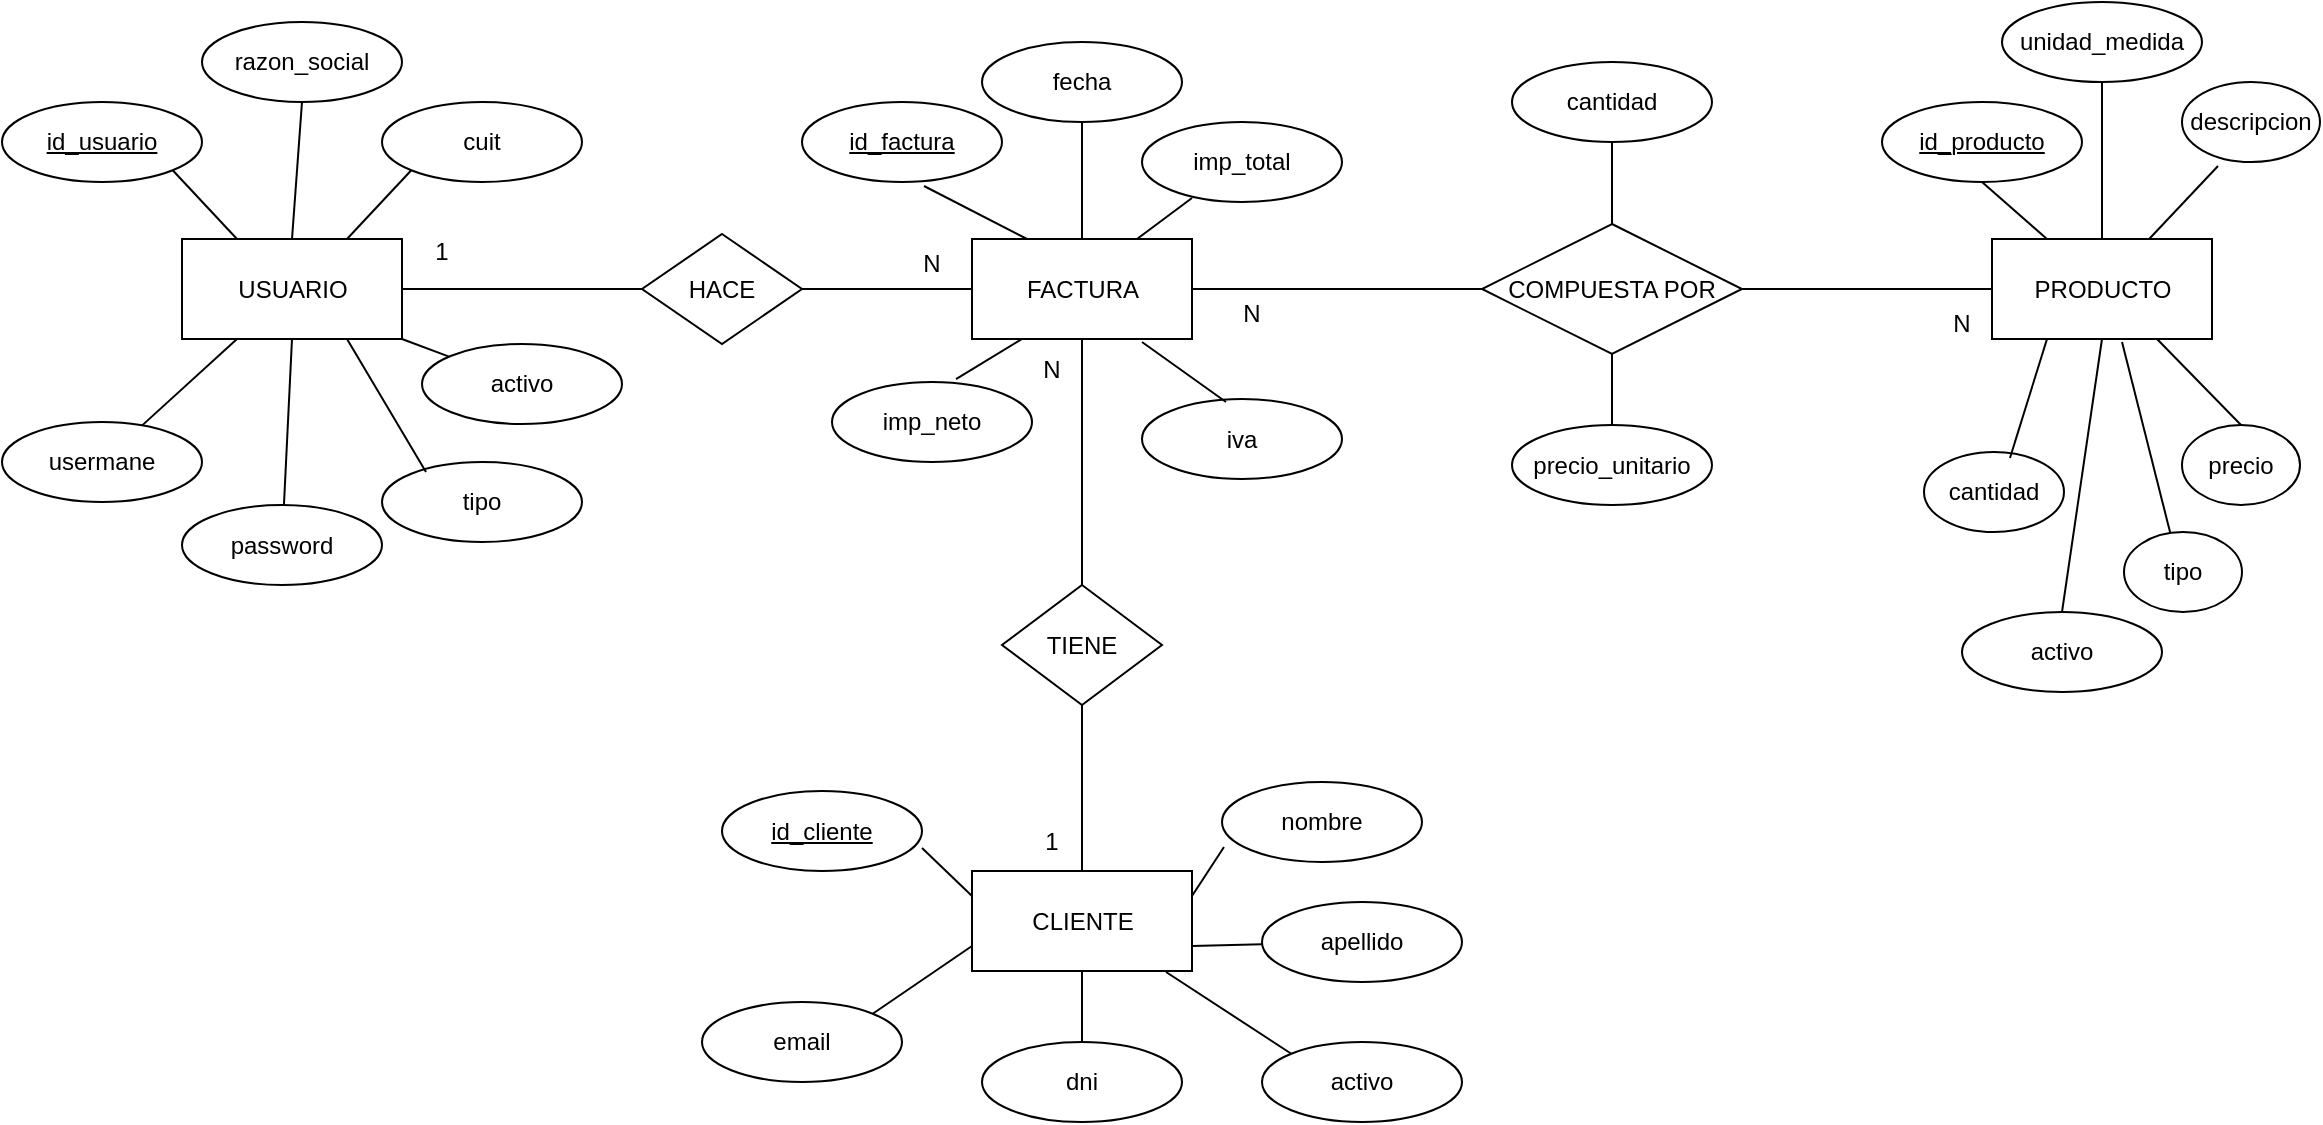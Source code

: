 <mxfile version="22.0.3" type="device" pages="2">
  <diagram id="7ZUw3-nz7Id0MPlwB87d" name="DER">
    <mxGraphModel dx="1655" dy="1657" grid="1" gridSize="10" guides="1" tooltips="1" connect="1" arrows="1" fold="1" page="1" pageScale="1" pageWidth="1169" pageHeight="827" math="0" shadow="0">
      <root>
        <mxCell id="0" />
        <mxCell id="1" parent="0" />
        <mxCell id="vpyvZQCA5kQbZ2K2rofk-1" value="FACTURA" style="html=1;" parent="1" vertex="1">
          <mxGeometry x="495" y="-591.5" width="110" height="50" as="geometry" />
        </mxCell>
        <mxCell id="vpyvZQCA5kQbZ2K2rofk-2" value="CLIENTE" style="html=1;" parent="1" vertex="1">
          <mxGeometry x="495" y="-275.5" width="110" height="50" as="geometry" />
        </mxCell>
        <mxCell id="vpyvZQCA5kQbZ2K2rofk-3" value="USUARIO" style="html=1;" parent="1" vertex="1">
          <mxGeometry x="100" y="-591.5" width="110" height="50" as="geometry" />
        </mxCell>
        <mxCell id="vpyvZQCA5kQbZ2K2rofk-4" value="PRODUCTO" style="html=1;" parent="1" vertex="1">
          <mxGeometry x="1005" y="-591.5" width="110" height="50" as="geometry" />
        </mxCell>
        <mxCell id="FToeubQnYS6d0m1Xm-hV-6" value="HACE" style="rhombus;whiteSpace=wrap;html=1;" vertex="1" parent="1">
          <mxGeometry x="330" y="-594" width="80" height="55" as="geometry" />
        </mxCell>
        <mxCell id="FToeubQnYS6d0m1Xm-hV-7" value="TIENE" style="rhombus;whiteSpace=wrap;html=1;" vertex="1" parent="1">
          <mxGeometry x="510" y="-418.5" width="80" height="60" as="geometry" />
        </mxCell>
        <mxCell id="FToeubQnYS6d0m1Xm-hV-8" value="COMPUESTA POR" style="rhombus;whiteSpace=wrap;html=1;" vertex="1" parent="1">
          <mxGeometry x="750" y="-599" width="130" height="65" as="geometry" />
        </mxCell>
        <mxCell id="FToeubQnYS6d0m1Xm-hV-11" value="" style="endArrow=none;html=1;rounded=0;exitX=1;exitY=0.5;exitDx=0;exitDy=0;entryX=0;entryY=0.5;entryDx=0;entryDy=0;" edge="1" parent="1" source="vpyvZQCA5kQbZ2K2rofk-3" target="FToeubQnYS6d0m1Xm-hV-6">
          <mxGeometry width="50" height="50" relative="1" as="geometry">
            <mxPoint x="690" y="-471.5" as="sourcePoint" />
            <mxPoint x="740" y="-521.5" as="targetPoint" />
          </mxGeometry>
        </mxCell>
        <mxCell id="FToeubQnYS6d0m1Xm-hV-12" value="" style="endArrow=none;html=1;rounded=0;exitX=1;exitY=0.5;exitDx=0;exitDy=0;entryX=0;entryY=0.5;entryDx=0;entryDy=0;" edge="1" parent="1" source="FToeubQnYS6d0m1Xm-hV-6" target="vpyvZQCA5kQbZ2K2rofk-1">
          <mxGeometry width="50" height="50" relative="1" as="geometry">
            <mxPoint x="405" y="-534" as="sourcePoint" />
            <mxPoint x="485" y="-534" as="targetPoint" />
          </mxGeometry>
        </mxCell>
        <mxCell id="FToeubQnYS6d0m1Xm-hV-13" value="" style="endArrow=none;html=1;rounded=0;exitX=1;exitY=0.5;exitDx=0;exitDy=0;entryX=0;entryY=0.5;entryDx=0;entryDy=0;" edge="1" parent="1" source="vpyvZQCA5kQbZ2K2rofk-1" target="FToeubQnYS6d0m1Xm-hV-8">
          <mxGeometry width="50" height="50" relative="1" as="geometry">
            <mxPoint x="555" y="-511.5" as="sourcePoint" />
            <mxPoint x="635" y="-511.5" as="targetPoint" />
          </mxGeometry>
        </mxCell>
        <mxCell id="FToeubQnYS6d0m1Xm-hV-17" value="" style="endArrow=none;html=1;rounded=0;exitX=0.5;exitY=1;exitDx=0;exitDy=0;entryX=0.5;entryY=0;entryDx=0;entryDy=0;" edge="1" parent="1" source="vpyvZQCA5kQbZ2K2rofk-1" target="FToeubQnYS6d0m1Xm-hV-7">
          <mxGeometry width="50" height="50" relative="1" as="geometry">
            <mxPoint x="370" y="-501.5" as="sourcePoint" />
            <mxPoint x="450" y="-501.5" as="targetPoint" />
          </mxGeometry>
        </mxCell>
        <mxCell id="FToeubQnYS6d0m1Xm-hV-18" value="" style="endArrow=none;html=1;rounded=0;exitX=0.5;exitY=1;exitDx=0;exitDy=0;entryX=0.5;entryY=0;entryDx=0;entryDy=0;" edge="1" parent="1" source="FToeubQnYS6d0m1Xm-hV-7" target="vpyvZQCA5kQbZ2K2rofk-2">
          <mxGeometry width="50" height="50" relative="1" as="geometry">
            <mxPoint x="365" y="-387" as="sourcePoint" />
            <mxPoint x="445" y="-387" as="targetPoint" />
          </mxGeometry>
        </mxCell>
        <mxCell id="FToeubQnYS6d0m1Xm-hV-20" value="1" style="text;html=1;strokeColor=none;fillColor=none;align=center;verticalAlign=middle;whiteSpace=wrap;rounded=0;" vertex="1" parent="1">
          <mxGeometry x="200" y="-600" width="60" height="30" as="geometry" />
        </mxCell>
        <mxCell id="FToeubQnYS6d0m1Xm-hV-21" value="N" style="text;html=1;strokeColor=none;fillColor=none;align=center;verticalAlign=middle;whiteSpace=wrap;rounded=0;" vertex="1" parent="1">
          <mxGeometry x="445" y="-594" width="60" height="30" as="geometry" />
        </mxCell>
        <mxCell id="FToeubQnYS6d0m1Xm-hV-22" value="1" style="text;html=1;strokeColor=none;fillColor=none;align=center;verticalAlign=middle;whiteSpace=wrap;rounded=0;" vertex="1" parent="1">
          <mxGeometry x="505" y="-305.5" width="60" height="30" as="geometry" />
        </mxCell>
        <mxCell id="FToeubQnYS6d0m1Xm-hV-25" value="N" style="text;html=1;strokeColor=none;fillColor=none;align=center;verticalAlign=middle;whiteSpace=wrap;rounded=0;" vertex="1" parent="1">
          <mxGeometry x="505" y="-541.5" width="60" height="30" as="geometry" />
        </mxCell>
        <mxCell id="FToeubQnYS6d0m1Xm-hV-26" value="N" style="text;html=1;strokeColor=none;fillColor=none;align=center;verticalAlign=middle;whiteSpace=wrap;rounded=0;" vertex="1" parent="1">
          <mxGeometry x="960" y="-564" width="60" height="30" as="geometry" />
        </mxCell>
        <mxCell id="FToeubQnYS6d0m1Xm-hV-28" value="" style="endArrow=none;html=1;rounded=0;exitX=1;exitY=0.5;exitDx=0;exitDy=0;entryX=0;entryY=0.5;entryDx=0;entryDy=0;" edge="1" parent="1" source="FToeubQnYS6d0m1Xm-hV-8" target="vpyvZQCA5kQbZ2K2rofk-4">
          <mxGeometry width="50" height="50" relative="1" as="geometry">
            <mxPoint x="790" y="-542.5" as="sourcePoint" />
            <mxPoint x="870" y="-542.5" as="targetPoint" />
          </mxGeometry>
        </mxCell>
        <mxCell id="FToeubQnYS6d0m1Xm-hV-29" value="N" style="text;html=1;strokeColor=none;fillColor=none;align=center;verticalAlign=middle;whiteSpace=wrap;rounded=0;" vertex="1" parent="1">
          <mxGeometry x="605" y="-569" width="60" height="30" as="geometry" />
        </mxCell>
        <mxCell id="uPW4fH39tkfDHg7v49cV-1" value="tipo" style="ellipse;whiteSpace=wrap;html=1;align=center;" vertex="1" parent="1">
          <mxGeometry x="200" y="-480" width="100" height="40" as="geometry" />
        </mxCell>
        <mxCell id="uPW4fH39tkfDHg7v49cV-2" value="id_usuario" style="ellipse;whiteSpace=wrap;html=1;align=center;fontStyle=4;" vertex="1" parent="1">
          <mxGeometry x="10" y="-660" width="100" height="40" as="geometry" />
        </mxCell>
        <mxCell id="uPW4fH39tkfDHg7v49cV-3" value="password" style="ellipse;whiteSpace=wrap;html=1;align=center;" vertex="1" parent="1">
          <mxGeometry x="100" y="-458.5" width="100" height="40" as="geometry" />
        </mxCell>
        <mxCell id="uPW4fH39tkfDHg7v49cV-4" value="usermane" style="ellipse;whiteSpace=wrap;html=1;align=center;" vertex="1" parent="1">
          <mxGeometry x="10" y="-500" width="100" height="40" as="geometry" />
        </mxCell>
        <mxCell id="uPW4fH39tkfDHg7v49cV-5" value="cuit" style="ellipse;whiteSpace=wrap;html=1;align=center;" vertex="1" parent="1">
          <mxGeometry x="200" y="-660" width="100" height="40" as="geometry" />
        </mxCell>
        <mxCell id="uPW4fH39tkfDHg7v49cV-6" value="razon_social" style="ellipse;whiteSpace=wrap;html=1;align=center;" vertex="1" parent="1">
          <mxGeometry x="110" y="-700" width="100" height="40" as="geometry" />
        </mxCell>
        <mxCell id="uPW4fH39tkfDHg7v49cV-7" value="" style="endArrow=none;html=1;rounded=0;exitX=1;exitY=1;exitDx=0;exitDy=0;entryX=0.25;entryY=0;entryDx=0;entryDy=0;" edge="1" parent="1" source="uPW4fH39tkfDHg7v49cV-2" target="vpyvZQCA5kQbZ2K2rofk-3">
          <mxGeometry relative="1" as="geometry">
            <mxPoint x="30" y="-511.5" as="sourcePoint" />
            <mxPoint x="190" y="-511.5" as="targetPoint" />
          </mxGeometry>
        </mxCell>
        <mxCell id="uPW4fH39tkfDHg7v49cV-8" value="" style="endArrow=none;html=1;rounded=0;exitX=0.25;exitY=1;exitDx=0;exitDy=0;" edge="1" parent="1" source="vpyvZQCA5kQbZ2K2rofk-3" target="uPW4fH39tkfDHg7v49cV-4">
          <mxGeometry relative="1" as="geometry">
            <mxPoint x="40" y="-310" as="sourcePoint" />
            <mxPoint x="200" y="-310" as="targetPoint" />
          </mxGeometry>
        </mxCell>
        <mxCell id="uPW4fH39tkfDHg7v49cV-9" value="" style="endArrow=none;html=1;rounded=0;exitX=0.5;exitY=1;exitDx=0;exitDy=0;" edge="1" parent="1" source="vpyvZQCA5kQbZ2K2rofk-3" target="uPW4fH39tkfDHg7v49cV-3">
          <mxGeometry relative="1" as="geometry">
            <mxPoint x="50" y="-300" as="sourcePoint" />
            <mxPoint x="210" y="-300" as="targetPoint" />
          </mxGeometry>
        </mxCell>
        <mxCell id="uPW4fH39tkfDHg7v49cV-10" value="" style="endArrow=none;html=1;rounded=0;exitX=0.75;exitY=1;exitDx=0;exitDy=0;entryX=0.22;entryY=0.125;entryDx=0;entryDy=0;entryPerimeter=0;" edge="1" parent="1" source="vpyvZQCA5kQbZ2K2rofk-3" target="uPW4fH39tkfDHg7v49cV-1">
          <mxGeometry relative="1" as="geometry">
            <mxPoint x="60" y="-290" as="sourcePoint" />
            <mxPoint x="220" y="-290" as="targetPoint" />
          </mxGeometry>
        </mxCell>
        <mxCell id="uPW4fH39tkfDHg7v49cV-11" value="" style="endArrow=none;html=1;rounded=0;exitX=0.25;exitY=0.95;exitDx=0;exitDy=0;exitPerimeter=0;entryX=0.75;entryY=0;entryDx=0;entryDy=0;" edge="1" parent="1" source="uPW4fH39tkfDHg7v49cV-15" target="vpyvZQCA5kQbZ2K2rofk-1">
          <mxGeometry relative="1" as="geometry">
            <mxPoint x="70" y="-280" as="sourcePoint" />
            <mxPoint x="230" y="-280" as="targetPoint" />
          </mxGeometry>
        </mxCell>
        <mxCell id="uPW4fH39tkfDHg7v49cV-12" value="" style="endArrow=none;html=1;rounded=0;exitX=0.5;exitY=1;exitDx=0;exitDy=0;entryX=0.5;entryY=0;entryDx=0;entryDy=0;" edge="1" parent="1" source="uPW4fH39tkfDHg7v49cV-6" target="vpyvZQCA5kQbZ2K2rofk-3">
          <mxGeometry relative="1" as="geometry">
            <mxPoint x="105" y="-626" as="sourcePoint" />
            <mxPoint x="148" y="-579" as="targetPoint" />
          </mxGeometry>
        </mxCell>
        <mxCell id="uPW4fH39tkfDHg7v49cV-13" value="" style="endArrow=none;html=1;rounded=0;exitX=0;exitY=1;exitDx=0;exitDy=0;entryX=0.75;entryY=0;entryDx=0;entryDy=0;" edge="1" parent="1" source="uPW4fH39tkfDHg7v49cV-5" target="vpyvZQCA5kQbZ2K2rofk-3">
          <mxGeometry relative="1" as="geometry">
            <mxPoint x="170" y="-660" as="sourcePoint" />
            <mxPoint x="165" y="-581" as="targetPoint" />
          </mxGeometry>
        </mxCell>
        <mxCell id="uPW4fH39tkfDHg7v49cV-14" value="id_factura" style="ellipse;whiteSpace=wrap;html=1;align=center;fontStyle=4;" vertex="1" parent="1">
          <mxGeometry x="410" y="-660" width="100" height="40" as="geometry" />
        </mxCell>
        <mxCell id="uPW4fH39tkfDHg7v49cV-15" value="imp_total" style="ellipse;whiteSpace=wrap;html=1;align=center;" vertex="1" parent="1">
          <mxGeometry x="580" y="-650" width="100" height="40" as="geometry" />
        </mxCell>
        <mxCell id="uPW4fH39tkfDHg7v49cV-17" value="precio_unitario" style="ellipse;whiteSpace=wrap;html=1;align=center;" vertex="1" parent="1">
          <mxGeometry x="765" y="-498.5" width="100" height="40" as="geometry" />
        </mxCell>
        <mxCell id="uPW4fH39tkfDHg7v49cV-18" value="id_producto" style="ellipse;whiteSpace=wrap;html=1;align=center;fontStyle=4;" vertex="1" parent="1">
          <mxGeometry x="950" y="-660" width="100" height="40" as="geometry" />
        </mxCell>
        <mxCell id="uPW4fH39tkfDHg7v49cV-20" value="id_cliente" style="ellipse;whiteSpace=wrap;html=1;align=center;fontStyle=4;" vertex="1" parent="1">
          <mxGeometry x="370" y="-315.5" width="100" height="40" as="geometry" />
        </mxCell>
        <mxCell id="uPW4fH39tkfDHg7v49cV-21" value="nombre" style="ellipse;whiteSpace=wrap;html=1;align=center;" vertex="1" parent="1">
          <mxGeometry x="620" y="-320" width="100" height="40" as="geometry" />
        </mxCell>
        <mxCell id="uPW4fH39tkfDHg7v49cV-23" value="fecha" style="ellipse;whiteSpace=wrap;html=1;align=center;" vertex="1" parent="1">
          <mxGeometry x="500" y="-690" width="100" height="40" as="geometry" />
        </mxCell>
        <mxCell id="uPW4fH39tkfDHg7v49cV-24" value="iva" style="ellipse;whiteSpace=wrap;html=1;align=center;" vertex="1" parent="1">
          <mxGeometry x="580" y="-511.5" width="100" height="40" as="geometry" />
        </mxCell>
        <mxCell id="uPW4fH39tkfDHg7v49cV-25" value="imp_neto" style="ellipse;whiteSpace=wrap;html=1;align=center;" vertex="1" parent="1">
          <mxGeometry x="425" y="-520" width="100" height="40" as="geometry" />
        </mxCell>
        <mxCell id="uPW4fH39tkfDHg7v49cV-26" value="" style="endArrow=none;html=1;rounded=0;exitX=0.61;exitY=1.05;exitDx=0;exitDy=0;exitPerimeter=0;entryX=0.25;entryY=0;entryDx=0;entryDy=0;" edge="1" parent="1" source="uPW4fH39tkfDHg7v49cV-14" target="vpyvZQCA5kQbZ2K2rofk-1">
          <mxGeometry relative="1" as="geometry">
            <mxPoint x="80" y="-270" as="sourcePoint" />
            <mxPoint x="240" y="-270" as="targetPoint" />
          </mxGeometry>
        </mxCell>
        <mxCell id="uPW4fH39tkfDHg7v49cV-27" value="" style="endArrow=none;html=1;rounded=0;exitX=0.5;exitY=1;exitDx=0;exitDy=0;entryX=0.5;entryY=0;entryDx=0;entryDy=0;" edge="1" parent="1" source="uPW4fH39tkfDHg7v49cV-23" target="vpyvZQCA5kQbZ2K2rofk-1">
          <mxGeometry relative="1" as="geometry">
            <mxPoint x="90" y="-260" as="sourcePoint" />
            <mxPoint x="560" y="-590" as="targetPoint" />
          </mxGeometry>
        </mxCell>
        <mxCell id="uPW4fH39tkfDHg7v49cV-28" value="" style="endArrow=none;html=1;rounded=0;entryX=0.25;entryY=0;entryDx=0;entryDy=0;exitX=0.62;exitY=-0.037;exitDx=0;exitDy=0;exitPerimeter=0;" edge="1" parent="1" source="uPW4fH39tkfDHg7v49cV-25" target="FToeubQnYS6d0m1Xm-hV-25">
          <mxGeometry relative="1" as="geometry">
            <mxPoint x="100" y="-250" as="sourcePoint" />
            <mxPoint x="260" y="-250" as="targetPoint" />
          </mxGeometry>
        </mxCell>
        <mxCell id="uPW4fH39tkfDHg7v49cV-29" value="" style="endArrow=none;html=1;rounded=0;entryX=0.42;entryY=0.038;entryDx=0;entryDy=0;entryPerimeter=0;" edge="1" parent="1" target="uPW4fH39tkfDHg7v49cV-24">
          <mxGeometry relative="1" as="geometry">
            <mxPoint x="580" y="-540" as="sourcePoint" />
            <mxPoint x="270" y="-240" as="targetPoint" />
          </mxGeometry>
        </mxCell>
        <mxCell id="uPW4fH39tkfDHg7v49cV-30" value="" style="endArrow=none;html=1;rounded=0;exitX=1;exitY=0.713;exitDx=0;exitDy=0;exitPerimeter=0;entryX=0;entryY=0.25;entryDx=0;entryDy=0;" edge="1" parent="1" source="uPW4fH39tkfDHg7v49cV-20" target="vpyvZQCA5kQbZ2K2rofk-2">
          <mxGeometry relative="1" as="geometry">
            <mxPoint x="120" y="-230" as="sourcePoint" />
            <mxPoint x="280" y="-230" as="targetPoint" />
          </mxGeometry>
        </mxCell>
        <mxCell id="uPW4fH39tkfDHg7v49cV-31" value="apellido" style="ellipse;whiteSpace=wrap;html=1;align=center;" vertex="1" parent="1">
          <mxGeometry x="640" y="-260" width="100" height="40" as="geometry" />
        </mxCell>
        <mxCell id="uPW4fH39tkfDHg7v49cV-32" value="dni" style="ellipse;whiteSpace=wrap;html=1;align=center;" vertex="1" parent="1">
          <mxGeometry x="500" y="-190" width="100" height="40" as="geometry" />
        </mxCell>
        <mxCell id="uPW4fH39tkfDHg7v49cV-33" value="email" style="ellipse;whiteSpace=wrap;html=1;align=center;" vertex="1" parent="1">
          <mxGeometry x="360" y="-210" width="100" height="40" as="geometry" />
        </mxCell>
        <mxCell id="uPW4fH39tkfDHg7v49cV-34" value="" style="endArrow=none;html=1;rounded=0;exitX=0.01;exitY=0.813;exitDx=0;exitDy=0;exitPerimeter=0;entryX=1;entryY=0.25;entryDx=0;entryDy=0;" edge="1" parent="1" source="uPW4fH39tkfDHg7v49cV-21" target="vpyvZQCA5kQbZ2K2rofk-2">
          <mxGeometry relative="1" as="geometry">
            <mxPoint x="130" y="-220" as="sourcePoint" />
            <mxPoint x="290" y="-220" as="targetPoint" />
          </mxGeometry>
        </mxCell>
        <mxCell id="uPW4fH39tkfDHg7v49cV-35" value="" style="endArrow=none;html=1;rounded=0;exitX=0.5;exitY=1;exitDx=0;exitDy=0;entryX=0.5;entryY=0;entryDx=0;entryDy=0;" edge="1" parent="1" source="vpyvZQCA5kQbZ2K2rofk-2" target="uPW4fH39tkfDHg7v49cV-32">
          <mxGeometry relative="1" as="geometry">
            <mxPoint x="140" y="-210" as="sourcePoint" />
            <mxPoint x="300" y="-210" as="targetPoint" />
          </mxGeometry>
        </mxCell>
        <mxCell id="uPW4fH39tkfDHg7v49cV-36" value="" style="endArrow=none;html=1;rounded=0;exitX=1;exitY=0.75;exitDx=0;exitDy=0;" edge="1" parent="1" source="vpyvZQCA5kQbZ2K2rofk-2" target="uPW4fH39tkfDHg7v49cV-31">
          <mxGeometry relative="1" as="geometry">
            <mxPoint x="150" y="-200" as="sourcePoint" />
            <mxPoint x="310" y="-200" as="targetPoint" />
          </mxGeometry>
        </mxCell>
        <mxCell id="uPW4fH39tkfDHg7v49cV-37" value="" style="endArrow=none;html=1;rounded=0;exitX=1;exitY=1;exitDx=0;exitDy=0;" edge="1" parent="1" source="vpyvZQCA5kQbZ2K2rofk-3" target="uPW4fH39tkfDHg7v49cV-41">
          <mxGeometry relative="1" as="geometry">
            <mxPoint x="160" y="-190" as="sourcePoint" />
            <mxPoint x="320" y="-190" as="targetPoint" />
          </mxGeometry>
        </mxCell>
        <mxCell id="uPW4fH39tkfDHg7v49cV-38" value="" style="endArrow=none;html=1;rounded=0;entryX=0;entryY=0;entryDx=0;entryDy=0;exitX=0.882;exitY=1.01;exitDx=0;exitDy=0;exitPerimeter=0;" edge="1" parent="1" source="vpyvZQCA5kQbZ2K2rofk-2" target="uPW4fH39tkfDHg7v49cV-42">
          <mxGeometry relative="1" as="geometry">
            <mxPoint x="590" y="-200" as="sourcePoint" />
            <mxPoint x="330" y="-180" as="targetPoint" />
          </mxGeometry>
        </mxCell>
        <mxCell id="uPW4fH39tkfDHg7v49cV-39" value="" style="endArrow=none;html=1;rounded=0;exitX=0.5;exitY=1;exitDx=0;exitDy=0;entryX=0.5;entryY=0;entryDx=0;entryDy=0;" edge="1" parent="1" source="FToeubQnYS6d0m1Xm-hV-8" target="uPW4fH39tkfDHg7v49cV-17">
          <mxGeometry relative="1" as="geometry">
            <mxPoint x="800" y="-200" as="sourcePoint" />
            <mxPoint x="960" y="-200" as="targetPoint" />
          </mxGeometry>
        </mxCell>
        <mxCell id="uPW4fH39tkfDHg7v49cV-40" value="" style="endArrow=none;html=1;rounded=0;exitX=0;exitY=0.75;exitDx=0;exitDy=0;entryX=1;entryY=0;entryDx=0;entryDy=0;" edge="1" parent="1" source="vpyvZQCA5kQbZ2K2rofk-2" target="uPW4fH39tkfDHg7v49cV-33">
          <mxGeometry relative="1" as="geometry">
            <mxPoint x="190" y="-160" as="sourcePoint" />
            <mxPoint x="350" y="-160" as="targetPoint" />
          </mxGeometry>
        </mxCell>
        <mxCell id="uPW4fH39tkfDHg7v49cV-41" value="activo" style="ellipse;whiteSpace=wrap;html=1;align=center;" vertex="1" parent="1">
          <mxGeometry x="220" y="-539" width="100" height="40" as="geometry" />
        </mxCell>
        <mxCell id="uPW4fH39tkfDHg7v49cV-42" value="activo" style="ellipse;whiteSpace=wrap;html=1;align=center;" vertex="1" parent="1">
          <mxGeometry x="640" y="-190" width="100" height="40" as="geometry" />
        </mxCell>
        <mxCell id="uPW4fH39tkfDHg7v49cV-45" value="cantidad" style="ellipse;whiteSpace=wrap;html=1;align=center;" vertex="1" parent="1">
          <mxGeometry x="765" y="-680" width="100" height="40" as="geometry" />
        </mxCell>
        <mxCell id="uPW4fH39tkfDHg7v49cV-47" value="" style="endArrow=none;html=1;rounded=0;exitX=0.5;exitY=0;exitDx=0;exitDy=0;entryX=0.5;entryY=1;entryDx=0;entryDy=0;" edge="1" parent="1" source="FToeubQnYS6d0m1Xm-hV-8" target="uPW4fH39tkfDHg7v49cV-45">
          <mxGeometry relative="1" as="geometry">
            <mxPoint x="810" y="-190" as="sourcePoint" />
            <mxPoint x="970" y="-190" as="targetPoint" />
          </mxGeometry>
        </mxCell>
        <mxCell id="uPW4fH39tkfDHg7v49cV-48" value="" style="endArrow=none;html=1;rounded=0;exitX=0.5;exitY=1;exitDx=0;exitDy=0;entryX=0.5;entryY=0;entryDx=0;entryDy=0;" edge="1" parent="1" source="uPW4fH39tkfDHg7v49cV-61" target="vpyvZQCA5kQbZ2K2rofk-4">
          <mxGeometry relative="1" as="geometry">
            <mxPoint x="820" y="-180" as="sourcePoint" />
            <mxPoint x="980" y="-180" as="targetPoint" />
          </mxGeometry>
        </mxCell>
        <mxCell id="uPW4fH39tkfDHg7v49cV-49" value="" style="endArrow=none;html=1;rounded=0;exitX=0.5;exitY=1;exitDx=0;exitDy=0;entryX=0.5;entryY=0;entryDx=0;entryDy=0;" edge="1" parent="1" source="vpyvZQCA5kQbZ2K2rofk-4" target="uPW4fH39tkfDHg7v49cV-68">
          <mxGeometry relative="1" as="geometry">
            <mxPoint x="830" y="-170" as="sourcePoint" />
            <mxPoint x="990" y="-170" as="targetPoint" />
          </mxGeometry>
        </mxCell>
        <mxCell id="uPW4fH39tkfDHg7v49cV-58" value="descripcion" style="ellipse;whiteSpace=wrap;html=1;align=center;" vertex="1" parent="1">
          <mxGeometry x="1100" y="-670" width="69" height="40" as="geometry" />
        </mxCell>
        <mxCell id="uPW4fH39tkfDHg7v49cV-59" value="precio" style="ellipse;whiteSpace=wrap;html=1;align=center;" vertex="1" parent="1">
          <mxGeometry x="1100" y="-498.5" width="59" height="40" as="geometry" />
        </mxCell>
        <mxCell id="uPW4fH39tkfDHg7v49cV-60" value="cantidad" style="ellipse;whiteSpace=wrap;html=1;align=center;" vertex="1" parent="1">
          <mxGeometry x="971" y="-485" width="70" height="40" as="geometry" />
        </mxCell>
        <mxCell id="uPW4fH39tkfDHg7v49cV-61" value="unidad_medida" style="ellipse;whiteSpace=wrap;html=1;align=center;" vertex="1" parent="1">
          <mxGeometry x="1010" y="-710" width="100" height="40" as="geometry" />
        </mxCell>
        <mxCell id="uPW4fH39tkfDHg7v49cV-62" value="tipo" style="ellipse;whiteSpace=wrap;html=1;align=center;" vertex="1" parent="1">
          <mxGeometry x="1071" y="-445" width="59" height="40" as="geometry" />
        </mxCell>
        <mxCell id="uPW4fH39tkfDHg7v49cV-65" value="" style="endArrow=none;html=1;rounded=0;exitX=0.25;exitY=1;exitDx=0;exitDy=0;entryX=0.614;entryY=0.075;entryDx=0;entryDy=0;entryPerimeter=0;" edge="1" parent="1" source="vpyvZQCA5kQbZ2K2rofk-4" target="uPW4fH39tkfDHg7v49cV-60">
          <mxGeometry relative="1" as="geometry">
            <mxPoint x="830" y="-170" as="sourcePoint" />
            <mxPoint x="990" y="-170" as="targetPoint" />
          </mxGeometry>
        </mxCell>
        <mxCell id="uPW4fH39tkfDHg7v49cV-66" value="" style="endArrow=none;html=1;rounded=0;exitX=0.591;exitY=1.03;exitDx=0;exitDy=0;exitPerimeter=0;entryX=0.39;entryY=0;entryDx=0;entryDy=0;entryPerimeter=0;" edge="1" parent="1" source="vpyvZQCA5kQbZ2K2rofk-4" target="uPW4fH39tkfDHg7v49cV-62">
          <mxGeometry relative="1" as="geometry">
            <mxPoint x="840" y="-160" as="sourcePoint" />
            <mxPoint x="1000" y="-160" as="targetPoint" />
          </mxGeometry>
        </mxCell>
        <mxCell id="uPW4fH39tkfDHg7v49cV-67" value="" style="endArrow=none;html=1;rounded=0;exitX=0.75;exitY=1;exitDx=0;exitDy=0;entryX=0.5;entryY=0;entryDx=0;entryDy=0;" edge="1" parent="1" source="vpyvZQCA5kQbZ2K2rofk-4" target="uPW4fH39tkfDHg7v49cV-59">
          <mxGeometry relative="1" as="geometry">
            <mxPoint x="960" y="-310" as="sourcePoint" />
            <mxPoint x="1010" y="-150" as="targetPoint" />
          </mxGeometry>
        </mxCell>
        <mxCell id="uPW4fH39tkfDHg7v49cV-68" value="activo" style="ellipse;whiteSpace=wrap;html=1;align=center;" vertex="1" parent="1">
          <mxGeometry x="990" y="-405" width="100" height="40" as="geometry" />
        </mxCell>
        <mxCell id="uPW4fH39tkfDHg7v49cV-69" value="" style="endArrow=none;html=1;rounded=0;exitX=0.261;exitY=1.05;exitDx=0;exitDy=0;exitPerimeter=0;" edge="1" parent="1" source="uPW4fH39tkfDHg7v49cV-58" target="vpyvZQCA5kQbZ2K2rofk-4">
          <mxGeometry relative="1" as="geometry">
            <mxPoint x="830" y="-170" as="sourcePoint" />
            <mxPoint x="990" y="-170" as="targetPoint" />
          </mxGeometry>
        </mxCell>
        <mxCell id="uPW4fH39tkfDHg7v49cV-70" value="" style="endArrow=none;html=1;rounded=0;exitX=0.5;exitY=1;exitDx=0;exitDy=0;entryX=0.25;entryY=0;entryDx=0;entryDy=0;" edge="1" parent="1" source="uPW4fH39tkfDHg7v49cV-18" target="vpyvZQCA5kQbZ2K2rofk-4">
          <mxGeometry relative="1" as="geometry">
            <mxPoint x="840" y="-160" as="sourcePoint" />
            <mxPoint x="1000" y="-160" as="targetPoint" />
          </mxGeometry>
        </mxCell>
      </root>
    </mxGraphModel>
  </diagram>
  <diagram id="w2pUeot8NCKhU6T_7wKc" name="3-DC">
    <mxGraphModel dx="1655" dy="830" grid="1" gridSize="10" guides="1" tooltips="1" connect="1" arrows="1" fold="1" page="1" pageScale="1" pageWidth="1169" pageHeight="827" math="0" shadow="0">
      <root>
        <mxCell id="0" />
        <mxCell id="1" parent="0" />
        <mxCell id="5g_OcOovEkmzcnsLJQaw-1" value="&lt;p style=&quot;margin:0px;margin-top:4px;text-align:center;&quot;&gt;&lt;b&gt;VECINO&lt;/b&gt;&lt;/p&gt;&lt;hr size=&quot;1&quot;&gt;&lt;p style=&quot;margin:0px;margin-left:4px;&quot;&gt;&lt;b&gt;&lt;u&gt;email: string;&lt;/u&gt;&lt;/b&gt;&lt;/p&gt;&lt;p style=&quot;margin:0px;margin-left:4px;&quot;&gt;nombre: string;&lt;/p&gt;&lt;p style=&quot;margin:0px;margin-left:4px;&quot;&gt;apellido: string;&lt;/p&gt;&lt;p style=&quot;margin:0px;margin-left:4px;&quot;&gt;dni: integer;&lt;/p&gt;&lt;p style=&quot;margin:0px;margin-left:4px;&quot;&gt;tel: string;&lt;/p&gt;&lt;p style=&quot;margin:0px;margin-left:4px;&quot;&gt;edad: integer;&lt;/p&gt;&lt;hr size=&quot;1&quot;&gt;&lt;p style=&quot;margin:0px;margin-left:4px;&quot;&gt;&lt;br&gt;&lt;/p&gt;" style="verticalAlign=top;align=left;overflow=fill;fontSize=12;fontFamily=Helvetica;html=1;" parent="1" vertex="1">
          <mxGeometry x="130" y="280" width="190" height="140" as="geometry" />
        </mxCell>
        <mxCell id="ATxrwXzEunHfJU_V-OWq-1" value="&lt;p style=&quot;margin:0px;margin-top:4px;text-align:center;&quot;&gt;&lt;b&gt;TALLER&lt;/b&gt;&lt;/p&gt;&lt;hr size=&quot;1&quot;&gt;&lt;p style=&quot;margin:0px;margin-left:4px;&quot;&gt;&lt;u&gt;&lt;b&gt;codTaller: integer;&lt;/b&gt;&lt;/u&gt;&lt;/p&gt;&lt;p style=&quot;margin:0px;margin-left:4px;&quot;&gt;&lt;span style=&quot;background-color: initial;&quot;&gt;nombre: string;&lt;/span&gt;&lt;br&gt;&lt;/p&gt;&lt;p style=&quot;margin:0px;margin-left:4px;&quot;&gt;fundamento: string;&lt;/p&gt;&lt;p style=&quot;margin:0px;margin-left:4px;&quot;&gt;descripcion: string;&lt;/p&gt;&lt;p style=&quot;margin:0px;margin-left:4px;&quot;&gt;materiales:string;&lt;/p&gt;&lt;p style=&quot;margin:0px;margin-left:4px;&quot;&gt;estaAprobado: boolean;&lt;/p&gt;&lt;p style=&quot;margin:0px;margin-left:4px;&quot;&gt;edadMin: integer;&lt;/p&gt;&lt;p style=&quot;margin:0px;margin-left:4px;&quot;&gt;edadMax: integer;&lt;/p&gt;&lt;p style=&quot;margin:0px;margin-left:4px;&quot;&gt;categoria: string;&lt;/p&gt;&lt;p style=&quot;margin:0px;margin-left:4px;&quot;&gt;url: string;&lt;/p&gt;&lt;hr size=&quot;1&quot;&gt;&lt;p style=&quot;margin:0px;margin-left:4px;&quot;&gt;&lt;br&gt;&lt;/p&gt;" style="verticalAlign=top;align=left;overflow=fill;fontSize=12;fontFamily=Helvetica;html=1;" parent="1" vertex="1">
          <mxGeometry x="431.25" y="280" width="190" height="200" as="geometry" />
        </mxCell>
        <mxCell id="bEdYIZzzkpI8papJvbhy-1" value="&lt;p style=&quot;margin:0px;margin-top:4px;text-align:center;&quot;&gt;&lt;b&gt;PROFESOR&lt;/b&gt;&lt;/p&gt;&lt;hr size=&quot;1&quot;&gt;&lt;p style=&quot;margin:0px;margin-left:4px;&quot;&gt;&lt;span style=&quot;background-color: initial;&quot;&gt;nombre: string;&lt;/span&gt;&lt;br&gt;&lt;/p&gt;&lt;p style=&quot;margin:0px;margin-left:4px;&quot;&gt;apellido: string;&lt;/p&gt;&lt;p style=&quot;margin:0px;margin-left:4px;&quot;&gt;especialidad: string;&lt;/p&gt;&lt;p style=&quot;margin:0px;margin-left:4px;&quot;&gt;tel: string;&lt;/p&gt;&lt;p style=&quot;margin:0px;margin-left:4px;&quot;&gt;&lt;b&gt;&lt;u&gt;email: string;&lt;/u&gt;&lt;/b&gt;&lt;/p&gt;&lt;p style=&quot;margin:0px;margin-left:4px;&quot;&gt;codTaller1: intefer;&lt;/p&gt;&lt;p style=&quot;margin:0px;margin-left:4px;&quot;&gt;codTaller2: integer;&lt;/p&gt;&lt;p style=&quot;margin:0px;margin-left:4px;&quot;&gt;codTaller3: integer&lt;/p&gt;&lt;hr size=&quot;1&quot;&gt;&lt;p style=&quot;margin:0px;margin-left:4px;&quot;&gt;&lt;br&gt;&lt;/p&gt;" style="verticalAlign=top;align=left;overflow=fill;fontSize=12;fontFamily=Helvetica;html=1;" parent="1" vertex="1">
          <mxGeometry x="431.25" y="40" width="190" height="170" as="geometry" />
        </mxCell>
        <mxCell id="GzajPZj3OBjdcB36yNxZ-1" value="&lt;p style=&quot;margin:0px;margin-top:4px;text-align:center;&quot;&gt;&lt;b&gt;ACTIVIDAD&lt;/b&gt;&lt;/p&gt;&lt;hr size=&quot;1&quot;&gt;&lt;p style=&quot;margin:0px;margin-left:4px;&quot;&gt;&lt;b&gt;&lt;u&gt;codAct: integer;&lt;/u&gt;&lt;/b&gt;&lt;/p&gt;&lt;p style=&quot;margin:0px;margin-left:4px;&quot;&gt;&lt;span style=&quot;background-color: initial;&quot;&gt;emailProfe: string;&lt;/span&gt;&lt;br&gt;&lt;/p&gt;&lt;p style=&quot;margin:0px;margin-left:4px;&quot;&gt;&lt;span style=&quot;background-color: initial;&quot;&gt;emailVecino:string&lt;/span&gt;&lt;/p&gt;&lt;p style=&quot;margin:0px;margin-left:4px;&quot;&gt;codTaller:integer;&lt;/p&gt;&lt;p style=&quot;margin:0px;margin-left:4px;&quot;&gt;fechaEntrega: date;&lt;/p&gt;&lt;p style=&quot;margin:0px;margin-left:4px;&quot;&gt;fechaCreacion:date;&lt;/p&gt;&lt;p style=&quot;margin:0px;margin-left:4px;&quot;&gt;entregada:boolean;&lt;/p&gt;&lt;p style=&quot;margin:0px;margin-left:4px;&quot;&gt;esFavorito:boolean;&lt;/p&gt;&lt;p style=&quot;margin:0px;margin-left:4px;&quot;&gt;tamanioMax: integer;&lt;/p&gt;&lt;hr size=&quot;1&quot;&gt;&lt;p style=&quot;margin:0px;margin-left:4px;&quot;&gt;&lt;br&gt;&lt;/p&gt;" style="verticalAlign=top;align=left;overflow=fill;fontSize=12;fontFamily=Helvetica;html=1;" parent="1" vertex="1">
          <mxGeometry x="830" y="35" width="190" height="180" as="geometry" />
        </mxCell>
        <mxCell id="nEbhVJJQbyGIDYTZFWG5-1" value="" style="triangle;whiteSpace=wrap;html=1;rotation=-90;" parent="1" vertex="1">
          <mxGeometry x="513.75" y="466.75" width="22.5" height="50" as="geometry" />
        </mxCell>
        <mxCell id="nEbhVJJQbyGIDYTZFWG5-2" value="&lt;p style=&quot;margin:0px;margin-top:4px;text-align:center;&quot;&gt;&lt;b&gt;MUSICA&lt;/b&gt;&lt;/p&gt;&lt;hr size=&quot;1&quot;&gt;&lt;p style=&quot;margin:0px;margin-left:4px;&quot;&gt;instrumento: string;&lt;/p&gt;&lt;p style=&quot;margin:0px;margin-left:4px;&quot;&gt;nivel: char;&lt;/p&gt;&lt;hr size=&quot;1&quot;&gt;&lt;p style=&quot;margin:0px;margin-left:4px;&quot;&gt;&lt;br&gt;&lt;/p&gt;" style="verticalAlign=top;align=left;overflow=fill;fontSize=12;fontFamily=Helvetica;html=1;" parent="1" vertex="1">
          <mxGeometry x="472.5" y="580" width="107.5" height="82.5" as="geometry" />
        </mxCell>
        <mxCell id="nEbhVJJQbyGIDYTZFWG5-3" value="&lt;p style=&quot;margin:0px;margin-top:4px;text-align:center;&quot;&gt;&lt;b&gt;MANUALIDADES&lt;/b&gt;&lt;/p&gt;&lt;hr size=&quot;1&quot;&gt;&lt;p style=&quot;margin:0px;margin-left:4px;&quot;&gt;materialesManualidades: string;&lt;/p&gt;&lt;hr size=&quot;1&quot;&gt;&lt;p style=&quot;margin:0px;margin-left:4px;&quot;&gt;&lt;br&gt;&lt;/p&gt;" style="verticalAlign=top;align=left;overflow=fill;fontSize=12;fontFamily=Helvetica;html=1;" parent="1" vertex="1">
          <mxGeometry x="600" y="580" width="180" height="62.5" as="geometry" />
        </mxCell>
        <mxCell id="nEbhVJJQbyGIDYTZFWG5-4" value="&lt;p style=&quot;margin:0px;margin-top:4px;text-align:center;&quot;&gt;&lt;b&gt;DANZA&lt;/b&gt;&lt;/p&gt;&lt;hr size=&quot;1&quot;&gt;&lt;p style=&quot;margin:0px;margin-left:4px;&quot;&gt;estilo: string;&lt;/p&gt;&lt;p style=&quot;margin:0px;margin-left:4px;&quot;&gt;nivel: char;&lt;/p&gt;&lt;hr size=&quot;1&quot;&gt;&lt;p style=&quot;margin:0px;margin-left:4px;&quot;&gt;&lt;br&gt;&lt;/p&gt;" style="verticalAlign=top;align=left;overflow=fill;fontSize=12;fontFamily=Helvetica;html=1;" parent="1" vertex="1">
          <mxGeometry x="330" y="580" width="120" height="80" as="geometry" />
        </mxCell>
        <mxCell id="nEbhVJJQbyGIDYTZFWG5-5" value="" style="endArrow=none;html=1;rounded=0;exitX=0.5;exitY=0;exitDx=0;exitDy=0;entryX=0;entryY=0.5;entryDx=0;entryDy=0;" parent="1" source="nEbhVJJQbyGIDYTZFWG5-4" target="nEbhVJJQbyGIDYTZFWG5-1" edge="1">
          <mxGeometry width="50" height="50" relative="1" as="geometry">
            <mxPoint x="700" y="547.5" as="sourcePoint" />
            <mxPoint x="750" y="497.5" as="targetPoint" />
          </mxGeometry>
        </mxCell>
        <mxCell id="nEbhVJJQbyGIDYTZFWG5-6" value="" style="endArrow=none;html=1;rounded=0;exitX=0.5;exitY=0;exitDx=0;exitDy=0;entryX=0;entryY=0.5;entryDx=0;entryDy=0;" parent="1" source="nEbhVJJQbyGIDYTZFWG5-2" target="nEbhVJJQbyGIDYTZFWG5-1" edge="1">
          <mxGeometry width="50" height="50" relative="1" as="geometry">
            <mxPoint x="350" y="647.5" as="sourcePoint" />
            <mxPoint x="535" y="522.5" as="targetPoint" />
          </mxGeometry>
        </mxCell>
        <mxCell id="nEbhVJJQbyGIDYTZFWG5-7" value="" style="endArrow=none;html=1;rounded=0;exitX=0.5;exitY=0;exitDx=0;exitDy=0;entryX=0;entryY=0.5;entryDx=0;entryDy=0;" parent="1" source="nEbhVJJQbyGIDYTZFWG5-3" target="nEbhVJJQbyGIDYTZFWG5-1" edge="1">
          <mxGeometry width="50" height="50" relative="1" as="geometry">
            <mxPoint x="360" y="657.5" as="sourcePoint" />
            <mxPoint x="630" y="557.5" as="targetPoint" />
          </mxGeometry>
        </mxCell>
        <mxCell id="hIN7RaxEp2n2mgjVwMdC-1" value="" style="endArrow=none;html=1;rounded=0;exitX=1;exitY=0.5;exitDx=0;exitDy=0;entryX=-0.021;entryY=0.345;entryDx=0;entryDy=0;entryPerimeter=0;" parent="1" source="5g_OcOovEkmzcnsLJQaw-1" target="ATxrwXzEunHfJU_V-OWq-1" edge="1">
          <mxGeometry width="50" height="50" relative="1" as="geometry">
            <mxPoint x="720" y="340" as="sourcePoint" />
            <mxPoint x="420" y="370" as="targetPoint" />
          </mxGeometry>
        </mxCell>
        <mxCell id="hIN7RaxEp2n2mgjVwMdC-2" value="" style="endArrow=none;html=1;rounded=0;exitX=1.004;exitY=0.465;exitDx=0;exitDy=0;entryX=0;entryY=0.461;entryDx=0;entryDy=0;entryPerimeter=0;exitPerimeter=0;" parent="1" source="bEdYIZzzkpI8papJvbhy-1" target="GzajPZj3OBjdcB36yNxZ-1" edge="1">
          <mxGeometry width="50" height="50" relative="1" as="geometry">
            <mxPoint x="636.37" y="121" as="sourcePoint" />
            <mxPoint x="743.63" y="120" as="targetPoint" />
          </mxGeometry>
        </mxCell>
        <mxCell id="hIN7RaxEp2n2mgjVwMdC-3" value="" style="endArrow=none;html=1;rounded=0;exitX=0.5;exitY=1;exitDx=0;exitDy=0;" parent="1" source="bEdYIZzzkpI8papJvbhy-1" target="ATxrwXzEunHfJU_V-OWq-1" edge="1">
          <mxGeometry width="50" height="50" relative="1" as="geometry">
            <mxPoint x="340" y="370" as="sourcePoint" />
            <mxPoint x="447.26" y="369" as="targetPoint" />
          </mxGeometry>
        </mxCell>
        <mxCell id="hIN7RaxEp2n2mgjVwMdC-4" value="" style="endArrow=none;html=1;rounded=0;exitX=1;exitY=0.5;exitDx=0;exitDy=0;entryX=0.5;entryY=1;entryDx=0;entryDy=0;" parent="1" source="ATxrwXzEunHfJU_V-OWq-1" target="GzajPZj3OBjdcB36yNxZ-1" edge="1">
          <mxGeometry width="50" height="50" relative="1" as="geometry">
            <mxPoint x="720" y="340" as="sourcePoint" />
            <mxPoint x="770" y="290" as="targetPoint" />
          </mxGeometry>
        </mxCell>
      </root>
    </mxGraphModel>
  </diagram>
</mxfile>
